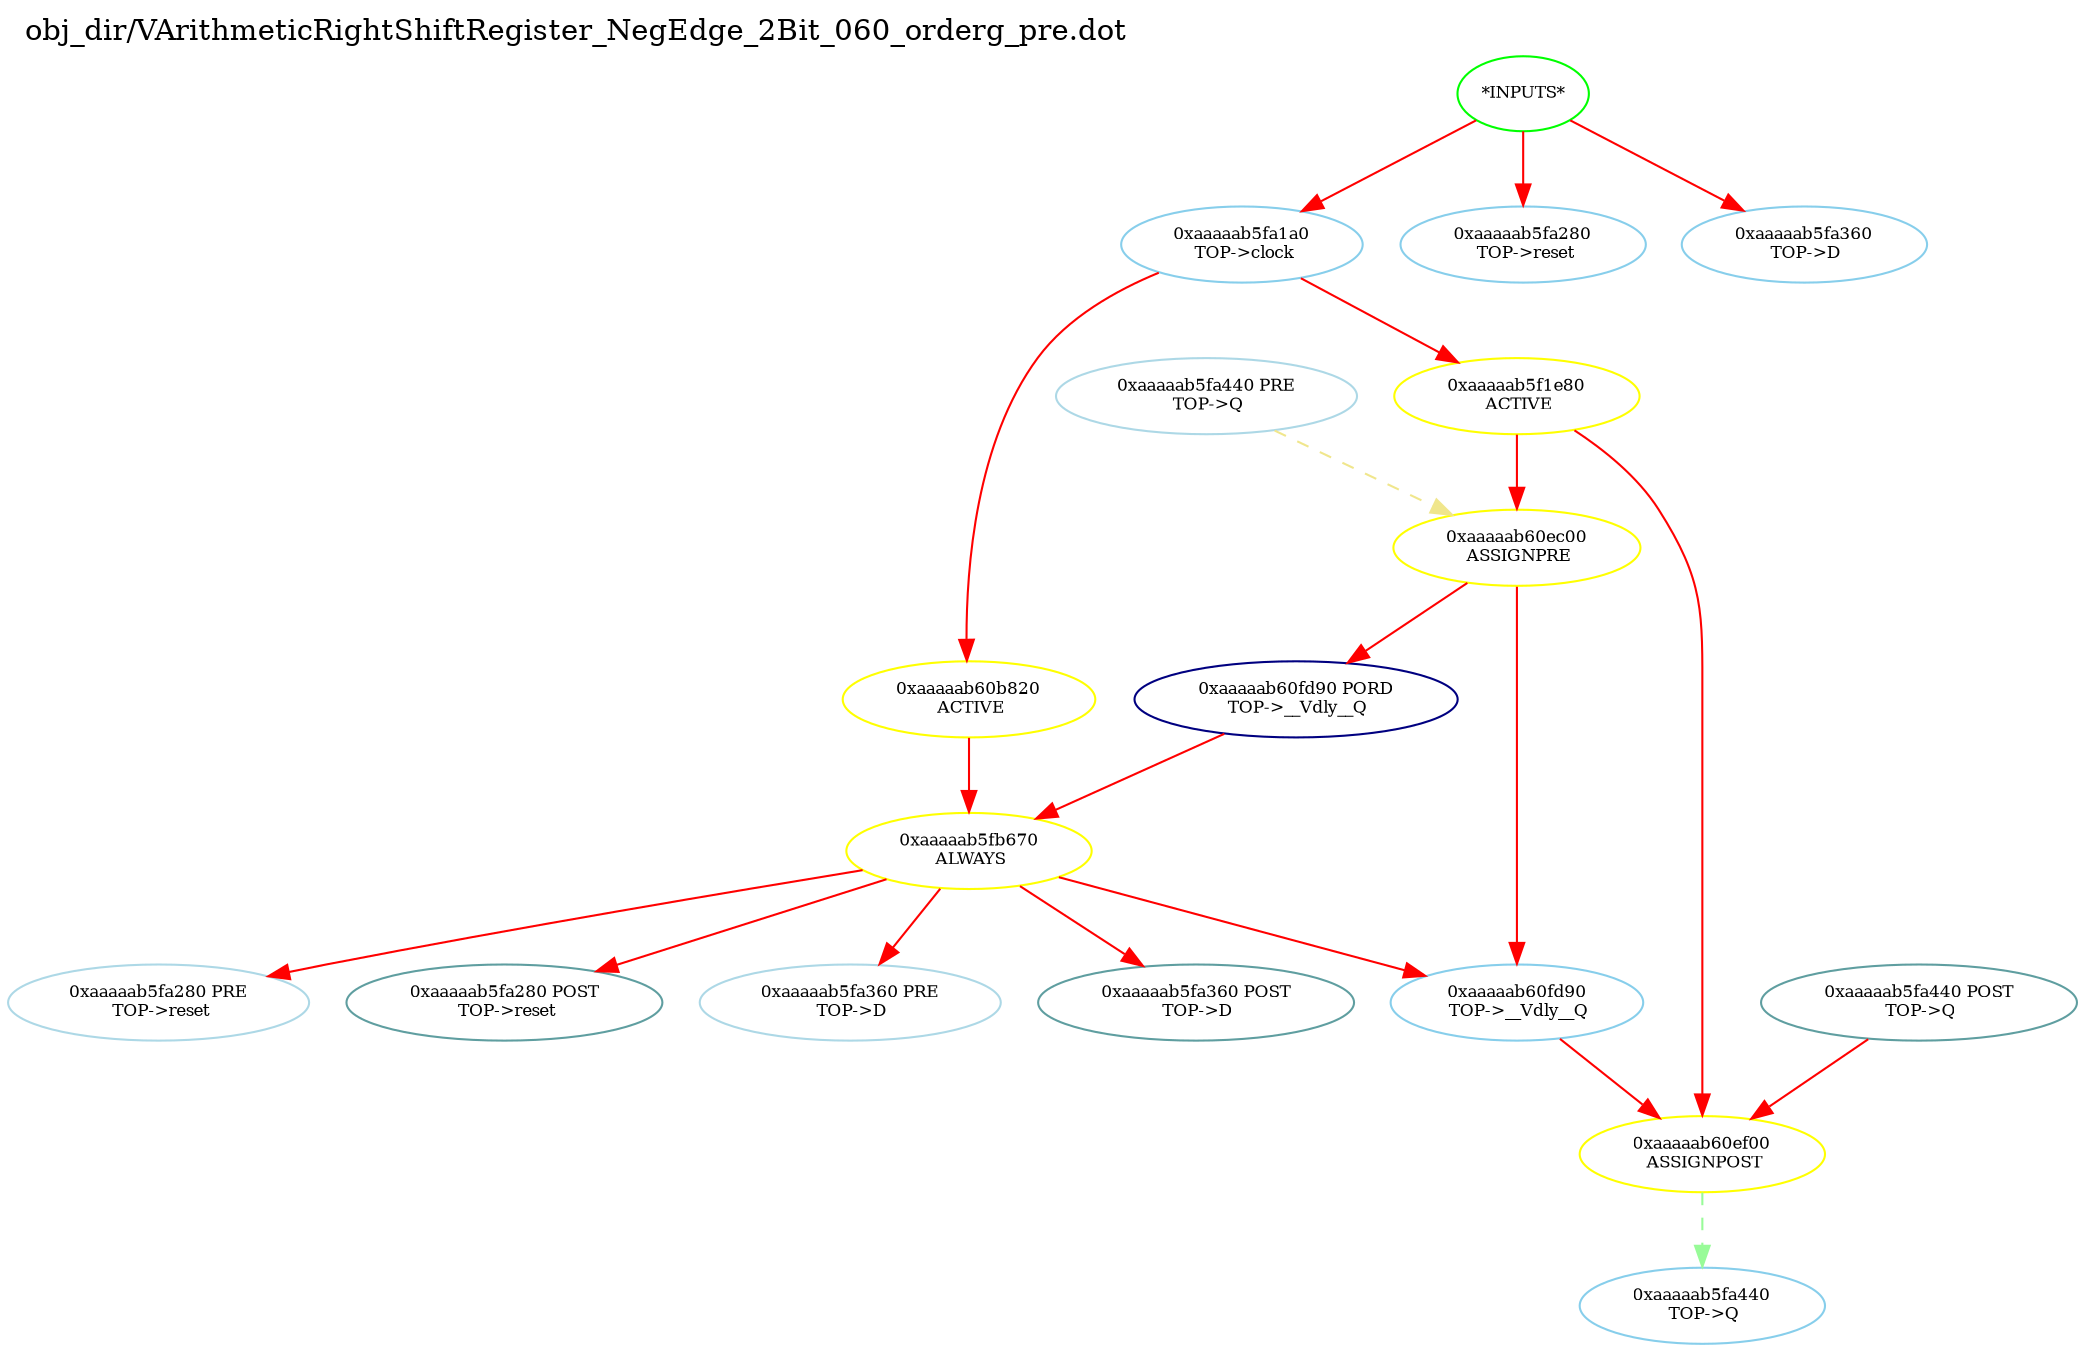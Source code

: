 digraph v3graph {
	graph	[label="obj_dir/VArithmeticRightShiftRegister_NegEdge_2Bit_060_orderg_pre.dot",
		 labelloc=t, labeljust=l,
		 //size="7.5,10",
		 rankdir=TB];
	n0	[fontsize=8 label="*INPUTS*", color=green];
	n0xaaaaab5f9fe0_1	[fontsize=8 label="0xaaaaab5fa1a0\n TOP->clock", color=skyblue];
	n0xaaaaab5f9fe0_2	[fontsize=8 label="0xaaaaab5fa280\n TOP->reset", color=skyblue];
	n0xaaaaab5f9fe0_3	[fontsize=8 label="0xaaaaab5fa360\n TOP->D", color=skyblue];
	n0xaaaaab5f9fe0_4	[fontsize=8 label="0xaaaaab60b820\n ACTIVE", color=yellow];
	n0xaaaaab5f9fe0_5	[fontsize=8 label="0xaaaaab5fb670\n ALWAYS", color=yellow];
	n0xaaaaab5f9fe0_6	[fontsize=8 label="0xaaaaab5fa280 PRE\n TOP->reset", color=lightblue];
	n0xaaaaab5f9fe0_7	[fontsize=8 label="0xaaaaab5fa280 POST\n TOP->reset", color=CadetBlue];
	n0xaaaaab5f9fe0_8	[fontsize=8 label="0xaaaaab5fa360 PRE\n TOP->D", color=lightblue];
	n0xaaaaab5f9fe0_9	[fontsize=8 label="0xaaaaab5fa360 POST\n TOP->D", color=CadetBlue];
	n0xaaaaab5f9fe0_10	[fontsize=8 label="0xaaaaab60fd90 PORD\n TOP->__Vdly__Q", color=NavyBlue];
	n0xaaaaab5f9fe0_11	[fontsize=8 label="0xaaaaab60fd90\n TOP->__Vdly__Q", color=skyblue];
	n0xaaaaab5f9fe0_12	[fontsize=8 label="0xaaaaab5f1e80\n ACTIVE", color=yellow];
	n0xaaaaab5f9fe0_13	[fontsize=8 label="0xaaaaab60ec00\n ASSIGNPRE", color=yellow];
	n0xaaaaab5f9fe0_14	[fontsize=8 label="0xaaaaab5fa440 PRE\n TOP->Q", color=lightblue];
	n0xaaaaab5f9fe0_15	[fontsize=8 label="0xaaaaab60ef00\n ASSIGNPOST", color=yellow];
	n0xaaaaab5f9fe0_16	[fontsize=8 label="0xaaaaab5fa440\n TOP->Q", color=skyblue];
	n0xaaaaab5f9fe0_17	[fontsize=8 label="0xaaaaab5fa440 POST\n TOP->Q", color=CadetBlue];
	n0 -> n0xaaaaab5f9fe0_1 [fontsize=8 label="" weight=1 color=red];
	n0 -> n0xaaaaab5f9fe0_2 [fontsize=8 label="" weight=1 color=red];
	n0 -> n0xaaaaab5f9fe0_3 [fontsize=8 label="" weight=1 color=red];
	n0xaaaaab5f9fe0_1 -> n0xaaaaab5f9fe0_4 [fontsize=8 label="" weight=8 color=red];
	n0xaaaaab5f9fe0_1 -> n0xaaaaab5f9fe0_12 [fontsize=8 label="" weight=8 color=red];
	n0xaaaaab5f9fe0_4 -> n0xaaaaab5f9fe0_5 [fontsize=8 label="" weight=32 color=red];
	n0xaaaaab5f9fe0_5 -> n0xaaaaab5f9fe0_6 [fontsize=8 label="" weight=32 color=red];
	n0xaaaaab5f9fe0_5 -> n0xaaaaab5f9fe0_7 [fontsize=8 label="" weight=2 color=red];
	n0xaaaaab5f9fe0_5 -> n0xaaaaab5f9fe0_8 [fontsize=8 label="" weight=32 color=red];
	n0xaaaaab5f9fe0_5 -> n0xaaaaab5f9fe0_9 [fontsize=8 label="" weight=2 color=red];
	n0xaaaaab5f9fe0_5 -> n0xaaaaab5f9fe0_11 [fontsize=8 label="" weight=32 color=red];
	n0xaaaaab5f9fe0_10 -> n0xaaaaab5f9fe0_5 [fontsize=8 label="" weight=32 color=red];
	n0xaaaaab5f9fe0_11 -> n0xaaaaab5f9fe0_15 [fontsize=8 label="" weight=8 color=red];
	n0xaaaaab5f9fe0_12 -> n0xaaaaab5f9fe0_13 [fontsize=8 label="" weight=32 color=red];
	n0xaaaaab5f9fe0_12 -> n0xaaaaab5f9fe0_15 [fontsize=8 label="" weight=32 color=red];
	n0xaaaaab5f9fe0_13 -> n0xaaaaab5f9fe0_10 [fontsize=8 label="" weight=32 color=red];
	n0xaaaaab5f9fe0_13 -> n0xaaaaab5f9fe0_11 [fontsize=8 label="" weight=32 color=red];
	n0xaaaaab5f9fe0_14 -> n0xaaaaab5f9fe0_13 [fontsize=8 label="" weight=3 color=khaki style=dashed];
	n0xaaaaab5f9fe0_15 -> n0xaaaaab5f9fe0_16 [fontsize=8 label="" weight=1 color=PaleGreen style=dashed];
	n0xaaaaab5f9fe0_17 -> n0xaaaaab5f9fe0_15 [fontsize=8 label="" weight=2 color=red];
}
